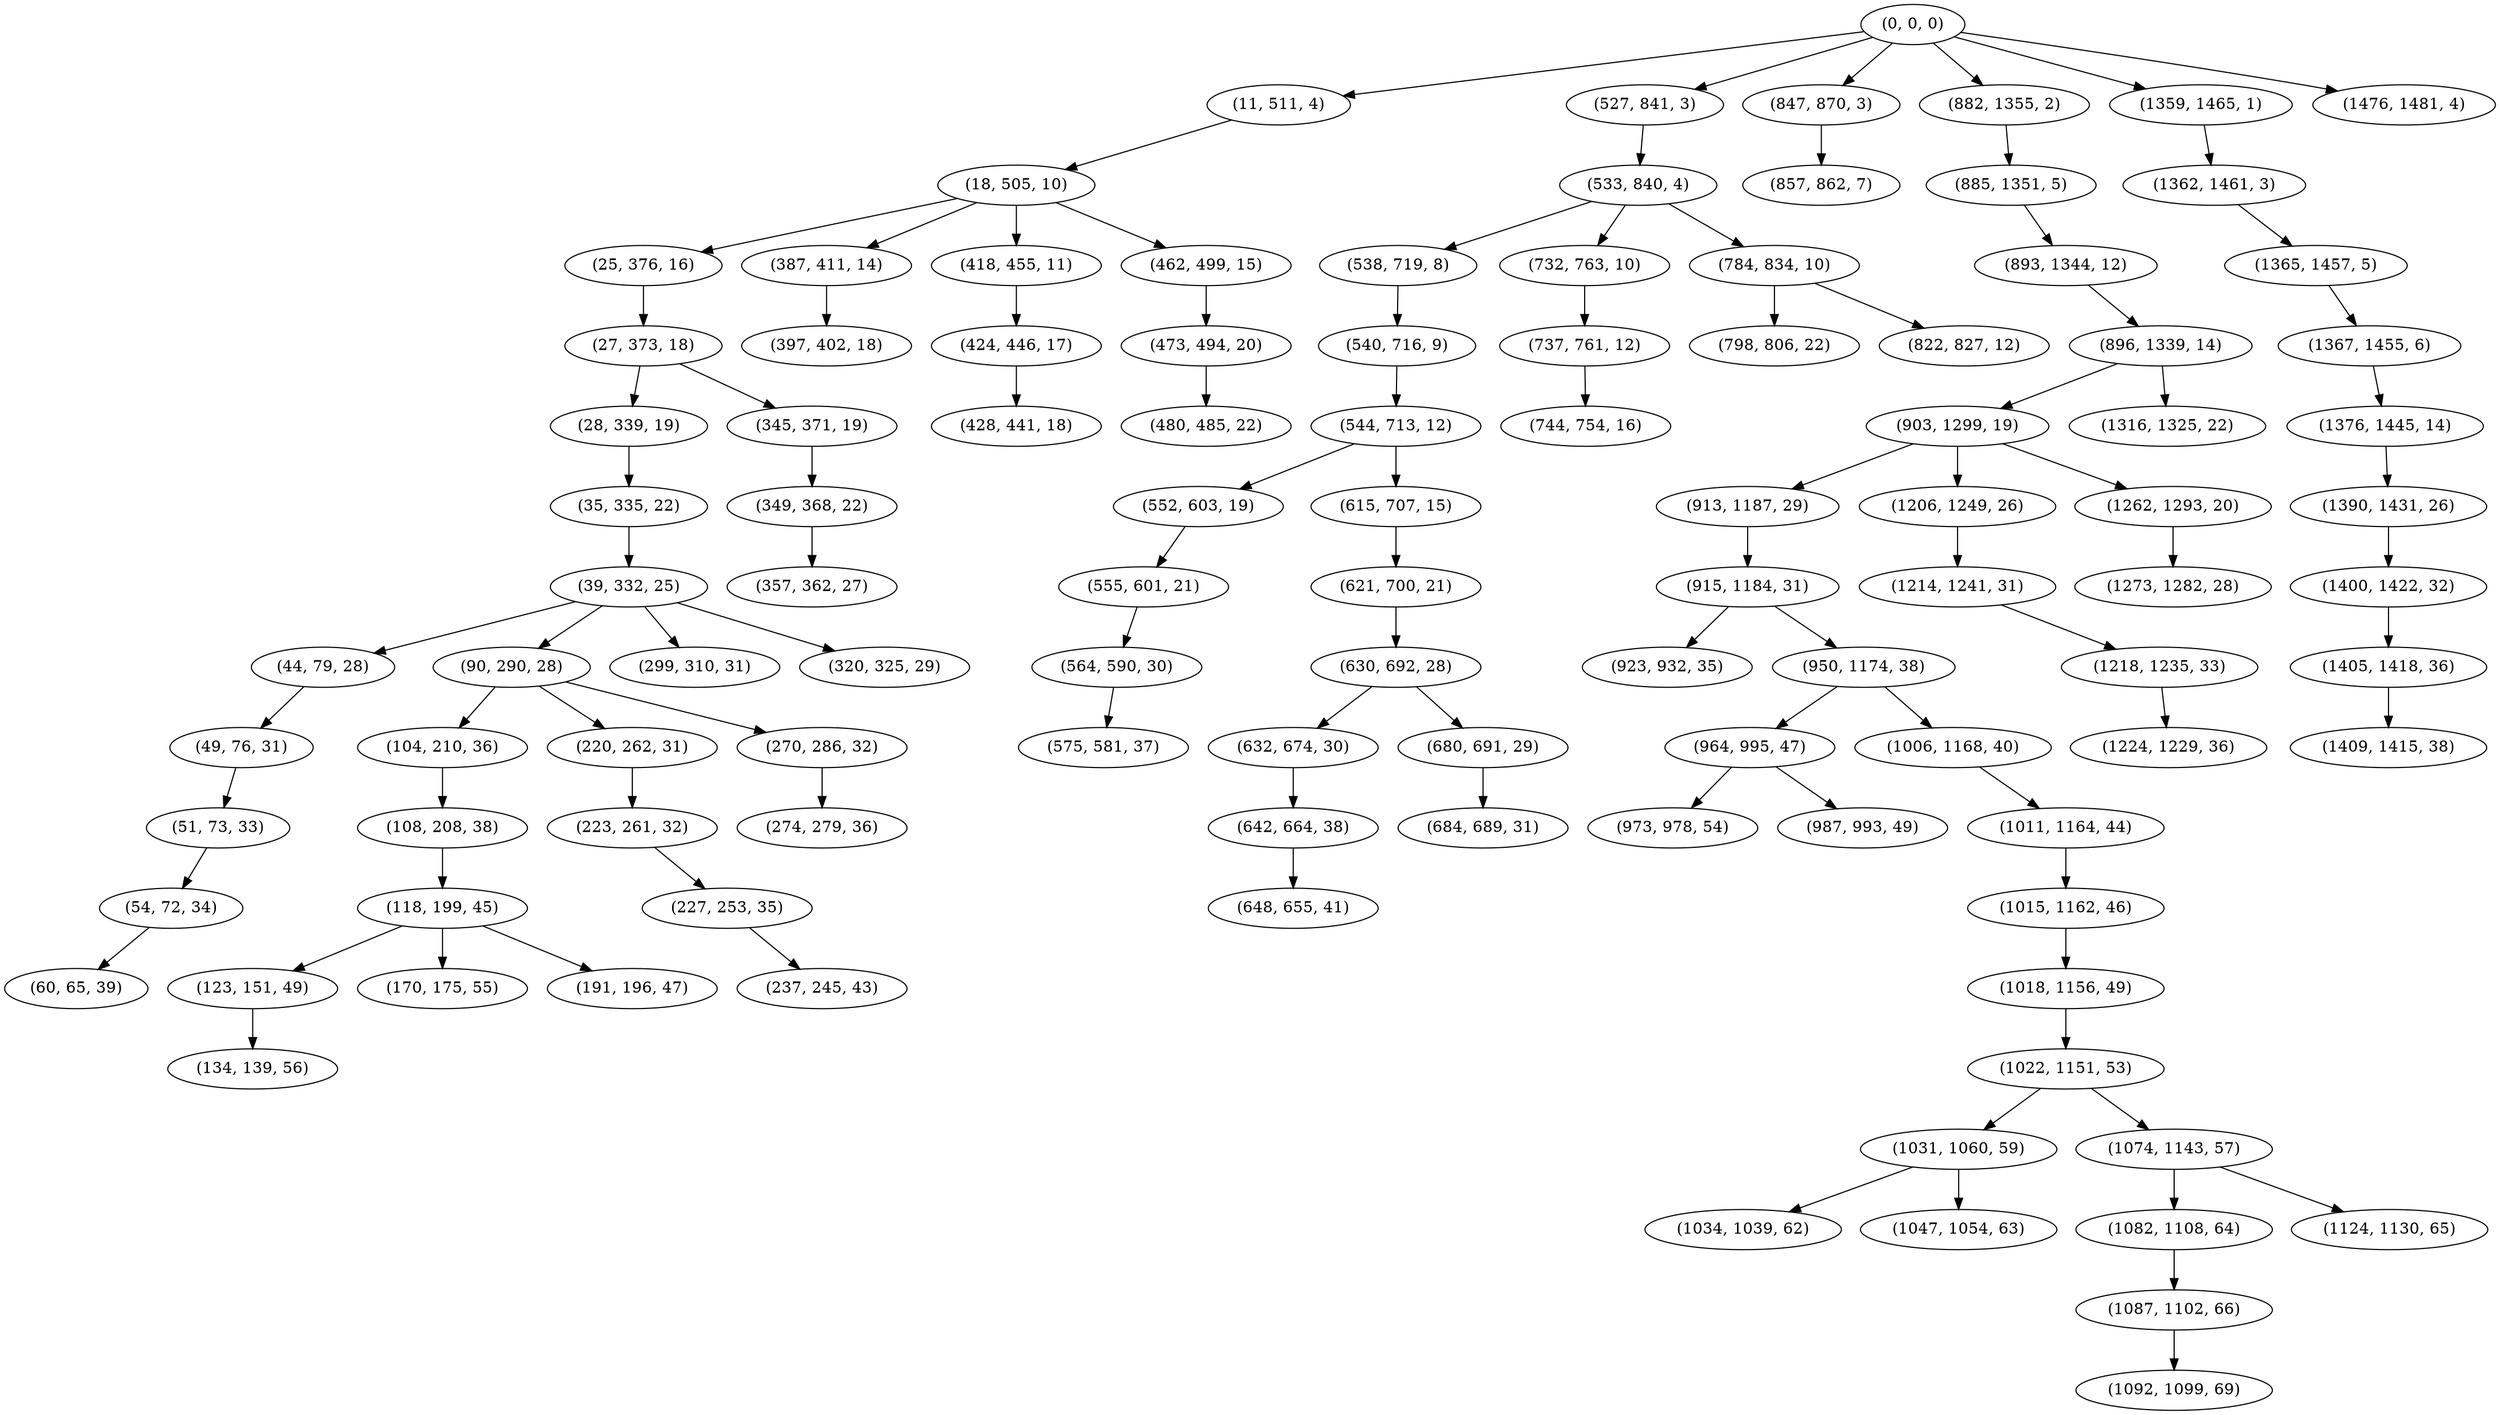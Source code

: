 digraph tree {
    "(0, 0, 0)";
    "(11, 511, 4)";
    "(18, 505, 10)";
    "(25, 376, 16)";
    "(27, 373, 18)";
    "(28, 339, 19)";
    "(35, 335, 22)";
    "(39, 332, 25)";
    "(44, 79, 28)";
    "(49, 76, 31)";
    "(51, 73, 33)";
    "(54, 72, 34)";
    "(60, 65, 39)";
    "(90, 290, 28)";
    "(104, 210, 36)";
    "(108, 208, 38)";
    "(118, 199, 45)";
    "(123, 151, 49)";
    "(134, 139, 56)";
    "(170, 175, 55)";
    "(191, 196, 47)";
    "(220, 262, 31)";
    "(223, 261, 32)";
    "(227, 253, 35)";
    "(237, 245, 43)";
    "(270, 286, 32)";
    "(274, 279, 36)";
    "(299, 310, 31)";
    "(320, 325, 29)";
    "(345, 371, 19)";
    "(349, 368, 22)";
    "(357, 362, 27)";
    "(387, 411, 14)";
    "(397, 402, 18)";
    "(418, 455, 11)";
    "(424, 446, 17)";
    "(428, 441, 18)";
    "(462, 499, 15)";
    "(473, 494, 20)";
    "(480, 485, 22)";
    "(527, 841, 3)";
    "(533, 840, 4)";
    "(538, 719, 8)";
    "(540, 716, 9)";
    "(544, 713, 12)";
    "(552, 603, 19)";
    "(555, 601, 21)";
    "(564, 590, 30)";
    "(575, 581, 37)";
    "(615, 707, 15)";
    "(621, 700, 21)";
    "(630, 692, 28)";
    "(632, 674, 30)";
    "(642, 664, 38)";
    "(648, 655, 41)";
    "(680, 691, 29)";
    "(684, 689, 31)";
    "(732, 763, 10)";
    "(737, 761, 12)";
    "(744, 754, 16)";
    "(784, 834, 10)";
    "(798, 806, 22)";
    "(822, 827, 12)";
    "(847, 870, 3)";
    "(857, 862, 7)";
    "(882, 1355, 2)";
    "(885, 1351, 5)";
    "(893, 1344, 12)";
    "(896, 1339, 14)";
    "(903, 1299, 19)";
    "(913, 1187, 29)";
    "(915, 1184, 31)";
    "(923, 932, 35)";
    "(950, 1174, 38)";
    "(964, 995, 47)";
    "(973, 978, 54)";
    "(987, 993, 49)";
    "(1006, 1168, 40)";
    "(1011, 1164, 44)";
    "(1015, 1162, 46)";
    "(1018, 1156, 49)";
    "(1022, 1151, 53)";
    "(1031, 1060, 59)";
    "(1034, 1039, 62)";
    "(1047, 1054, 63)";
    "(1074, 1143, 57)";
    "(1082, 1108, 64)";
    "(1087, 1102, 66)";
    "(1092, 1099, 69)";
    "(1124, 1130, 65)";
    "(1206, 1249, 26)";
    "(1214, 1241, 31)";
    "(1218, 1235, 33)";
    "(1224, 1229, 36)";
    "(1262, 1293, 20)";
    "(1273, 1282, 28)";
    "(1316, 1325, 22)";
    "(1359, 1465, 1)";
    "(1362, 1461, 3)";
    "(1365, 1457, 5)";
    "(1367, 1455, 6)";
    "(1376, 1445, 14)";
    "(1390, 1431, 26)";
    "(1400, 1422, 32)";
    "(1405, 1418, 36)";
    "(1409, 1415, 38)";
    "(1476, 1481, 4)";
    "(0, 0, 0)" -> "(11, 511, 4)";
    "(0, 0, 0)" -> "(527, 841, 3)";
    "(0, 0, 0)" -> "(847, 870, 3)";
    "(0, 0, 0)" -> "(882, 1355, 2)";
    "(0, 0, 0)" -> "(1359, 1465, 1)";
    "(0, 0, 0)" -> "(1476, 1481, 4)";
    "(11, 511, 4)" -> "(18, 505, 10)";
    "(18, 505, 10)" -> "(25, 376, 16)";
    "(18, 505, 10)" -> "(387, 411, 14)";
    "(18, 505, 10)" -> "(418, 455, 11)";
    "(18, 505, 10)" -> "(462, 499, 15)";
    "(25, 376, 16)" -> "(27, 373, 18)";
    "(27, 373, 18)" -> "(28, 339, 19)";
    "(27, 373, 18)" -> "(345, 371, 19)";
    "(28, 339, 19)" -> "(35, 335, 22)";
    "(35, 335, 22)" -> "(39, 332, 25)";
    "(39, 332, 25)" -> "(44, 79, 28)";
    "(39, 332, 25)" -> "(90, 290, 28)";
    "(39, 332, 25)" -> "(299, 310, 31)";
    "(39, 332, 25)" -> "(320, 325, 29)";
    "(44, 79, 28)" -> "(49, 76, 31)";
    "(49, 76, 31)" -> "(51, 73, 33)";
    "(51, 73, 33)" -> "(54, 72, 34)";
    "(54, 72, 34)" -> "(60, 65, 39)";
    "(90, 290, 28)" -> "(104, 210, 36)";
    "(90, 290, 28)" -> "(220, 262, 31)";
    "(90, 290, 28)" -> "(270, 286, 32)";
    "(104, 210, 36)" -> "(108, 208, 38)";
    "(108, 208, 38)" -> "(118, 199, 45)";
    "(118, 199, 45)" -> "(123, 151, 49)";
    "(118, 199, 45)" -> "(170, 175, 55)";
    "(118, 199, 45)" -> "(191, 196, 47)";
    "(123, 151, 49)" -> "(134, 139, 56)";
    "(220, 262, 31)" -> "(223, 261, 32)";
    "(223, 261, 32)" -> "(227, 253, 35)";
    "(227, 253, 35)" -> "(237, 245, 43)";
    "(270, 286, 32)" -> "(274, 279, 36)";
    "(345, 371, 19)" -> "(349, 368, 22)";
    "(349, 368, 22)" -> "(357, 362, 27)";
    "(387, 411, 14)" -> "(397, 402, 18)";
    "(418, 455, 11)" -> "(424, 446, 17)";
    "(424, 446, 17)" -> "(428, 441, 18)";
    "(462, 499, 15)" -> "(473, 494, 20)";
    "(473, 494, 20)" -> "(480, 485, 22)";
    "(527, 841, 3)" -> "(533, 840, 4)";
    "(533, 840, 4)" -> "(538, 719, 8)";
    "(533, 840, 4)" -> "(732, 763, 10)";
    "(533, 840, 4)" -> "(784, 834, 10)";
    "(538, 719, 8)" -> "(540, 716, 9)";
    "(540, 716, 9)" -> "(544, 713, 12)";
    "(544, 713, 12)" -> "(552, 603, 19)";
    "(544, 713, 12)" -> "(615, 707, 15)";
    "(552, 603, 19)" -> "(555, 601, 21)";
    "(555, 601, 21)" -> "(564, 590, 30)";
    "(564, 590, 30)" -> "(575, 581, 37)";
    "(615, 707, 15)" -> "(621, 700, 21)";
    "(621, 700, 21)" -> "(630, 692, 28)";
    "(630, 692, 28)" -> "(632, 674, 30)";
    "(630, 692, 28)" -> "(680, 691, 29)";
    "(632, 674, 30)" -> "(642, 664, 38)";
    "(642, 664, 38)" -> "(648, 655, 41)";
    "(680, 691, 29)" -> "(684, 689, 31)";
    "(732, 763, 10)" -> "(737, 761, 12)";
    "(737, 761, 12)" -> "(744, 754, 16)";
    "(784, 834, 10)" -> "(798, 806, 22)";
    "(784, 834, 10)" -> "(822, 827, 12)";
    "(847, 870, 3)" -> "(857, 862, 7)";
    "(882, 1355, 2)" -> "(885, 1351, 5)";
    "(885, 1351, 5)" -> "(893, 1344, 12)";
    "(893, 1344, 12)" -> "(896, 1339, 14)";
    "(896, 1339, 14)" -> "(903, 1299, 19)";
    "(896, 1339, 14)" -> "(1316, 1325, 22)";
    "(903, 1299, 19)" -> "(913, 1187, 29)";
    "(903, 1299, 19)" -> "(1206, 1249, 26)";
    "(903, 1299, 19)" -> "(1262, 1293, 20)";
    "(913, 1187, 29)" -> "(915, 1184, 31)";
    "(915, 1184, 31)" -> "(923, 932, 35)";
    "(915, 1184, 31)" -> "(950, 1174, 38)";
    "(950, 1174, 38)" -> "(964, 995, 47)";
    "(950, 1174, 38)" -> "(1006, 1168, 40)";
    "(964, 995, 47)" -> "(973, 978, 54)";
    "(964, 995, 47)" -> "(987, 993, 49)";
    "(1006, 1168, 40)" -> "(1011, 1164, 44)";
    "(1011, 1164, 44)" -> "(1015, 1162, 46)";
    "(1015, 1162, 46)" -> "(1018, 1156, 49)";
    "(1018, 1156, 49)" -> "(1022, 1151, 53)";
    "(1022, 1151, 53)" -> "(1031, 1060, 59)";
    "(1022, 1151, 53)" -> "(1074, 1143, 57)";
    "(1031, 1060, 59)" -> "(1034, 1039, 62)";
    "(1031, 1060, 59)" -> "(1047, 1054, 63)";
    "(1074, 1143, 57)" -> "(1082, 1108, 64)";
    "(1074, 1143, 57)" -> "(1124, 1130, 65)";
    "(1082, 1108, 64)" -> "(1087, 1102, 66)";
    "(1087, 1102, 66)" -> "(1092, 1099, 69)";
    "(1206, 1249, 26)" -> "(1214, 1241, 31)";
    "(1214, 1241, 31)" -> "(1218, 1235, 33)";
    "(1218, 1235, 33)" -> "(1224, 1229, 36)";
    "(1262, 1293, 20)" -> "(1273, 1282, 28)";
    "(1359, 1465, 1)" -> "(1362, 1461, 3)";
    "(1362, 1461, 3)" -> "(1365, 1457, 5)";
    "(1365, 1457, 5)" -> "(1367, 1455, 6)";
    "(1367, 1455, 6)" -> "(1376, 1445, 14)";
    "(1376, 1445, 14)" -> "(1390, 1431, 26)";
    "(1390, 1431, 26)" -> "(1400, 1422, 32)";
    "(1400, 1422, 32)" -> "(1405, 1418, 36)";
    "(1405, 1418, 36)" -> "(1409, 1415, 38)";
}
